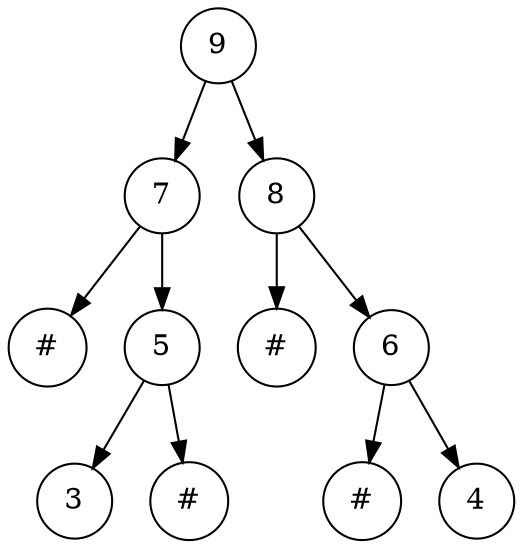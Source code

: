 digraph G {
7154192 [shape=circle, label="9"];
7154192->39927104;
7154192->39927024;
39927104 [shape=circle, label="7"];
39927424 [shape=circle, label="#"];
39927104->39927424;
39927104->39927344;
39927024 [shape=circle, label="8"];
39927264 [shape=circle, label="#"];
39927024->39927264;
39927024->39927184;
39927344 [shape=circle, label="5"];
39927344->7176320;
7176240 [shape=circle, label="#"];
39927344->7176240;
39927184 [shape=circle, label="6"];
39927584 [shape=circle, label="#"];
39927184->39927584;
39927184->39927504;
7176320 [shape=circle, label="3"];
39927504 [shape=circle, label="4"];
}
